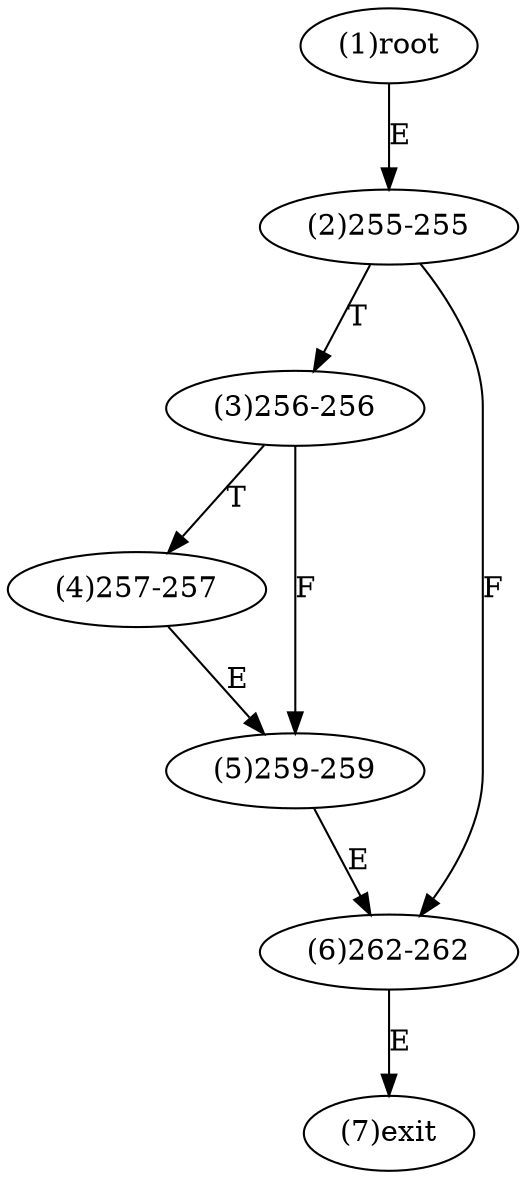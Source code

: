 digraph "" { 
1[ label="(1)root"];
2[ label="(2)255-255"];
3[ label="(3)256-256"];
4[ label="(4)257-257"];
5[ label="(5)259-259"];
6[ label="(6)262-262"];
7[ label="(7)exit"];
1->2[ label="E"];
2->6[ label="F"];
2->3[ label="T"];
3->5[ label="F"];
3->4[ label="T"];
4->5[ label="E"];
5->6[ label="E"];
6->7[ label="E"];
}